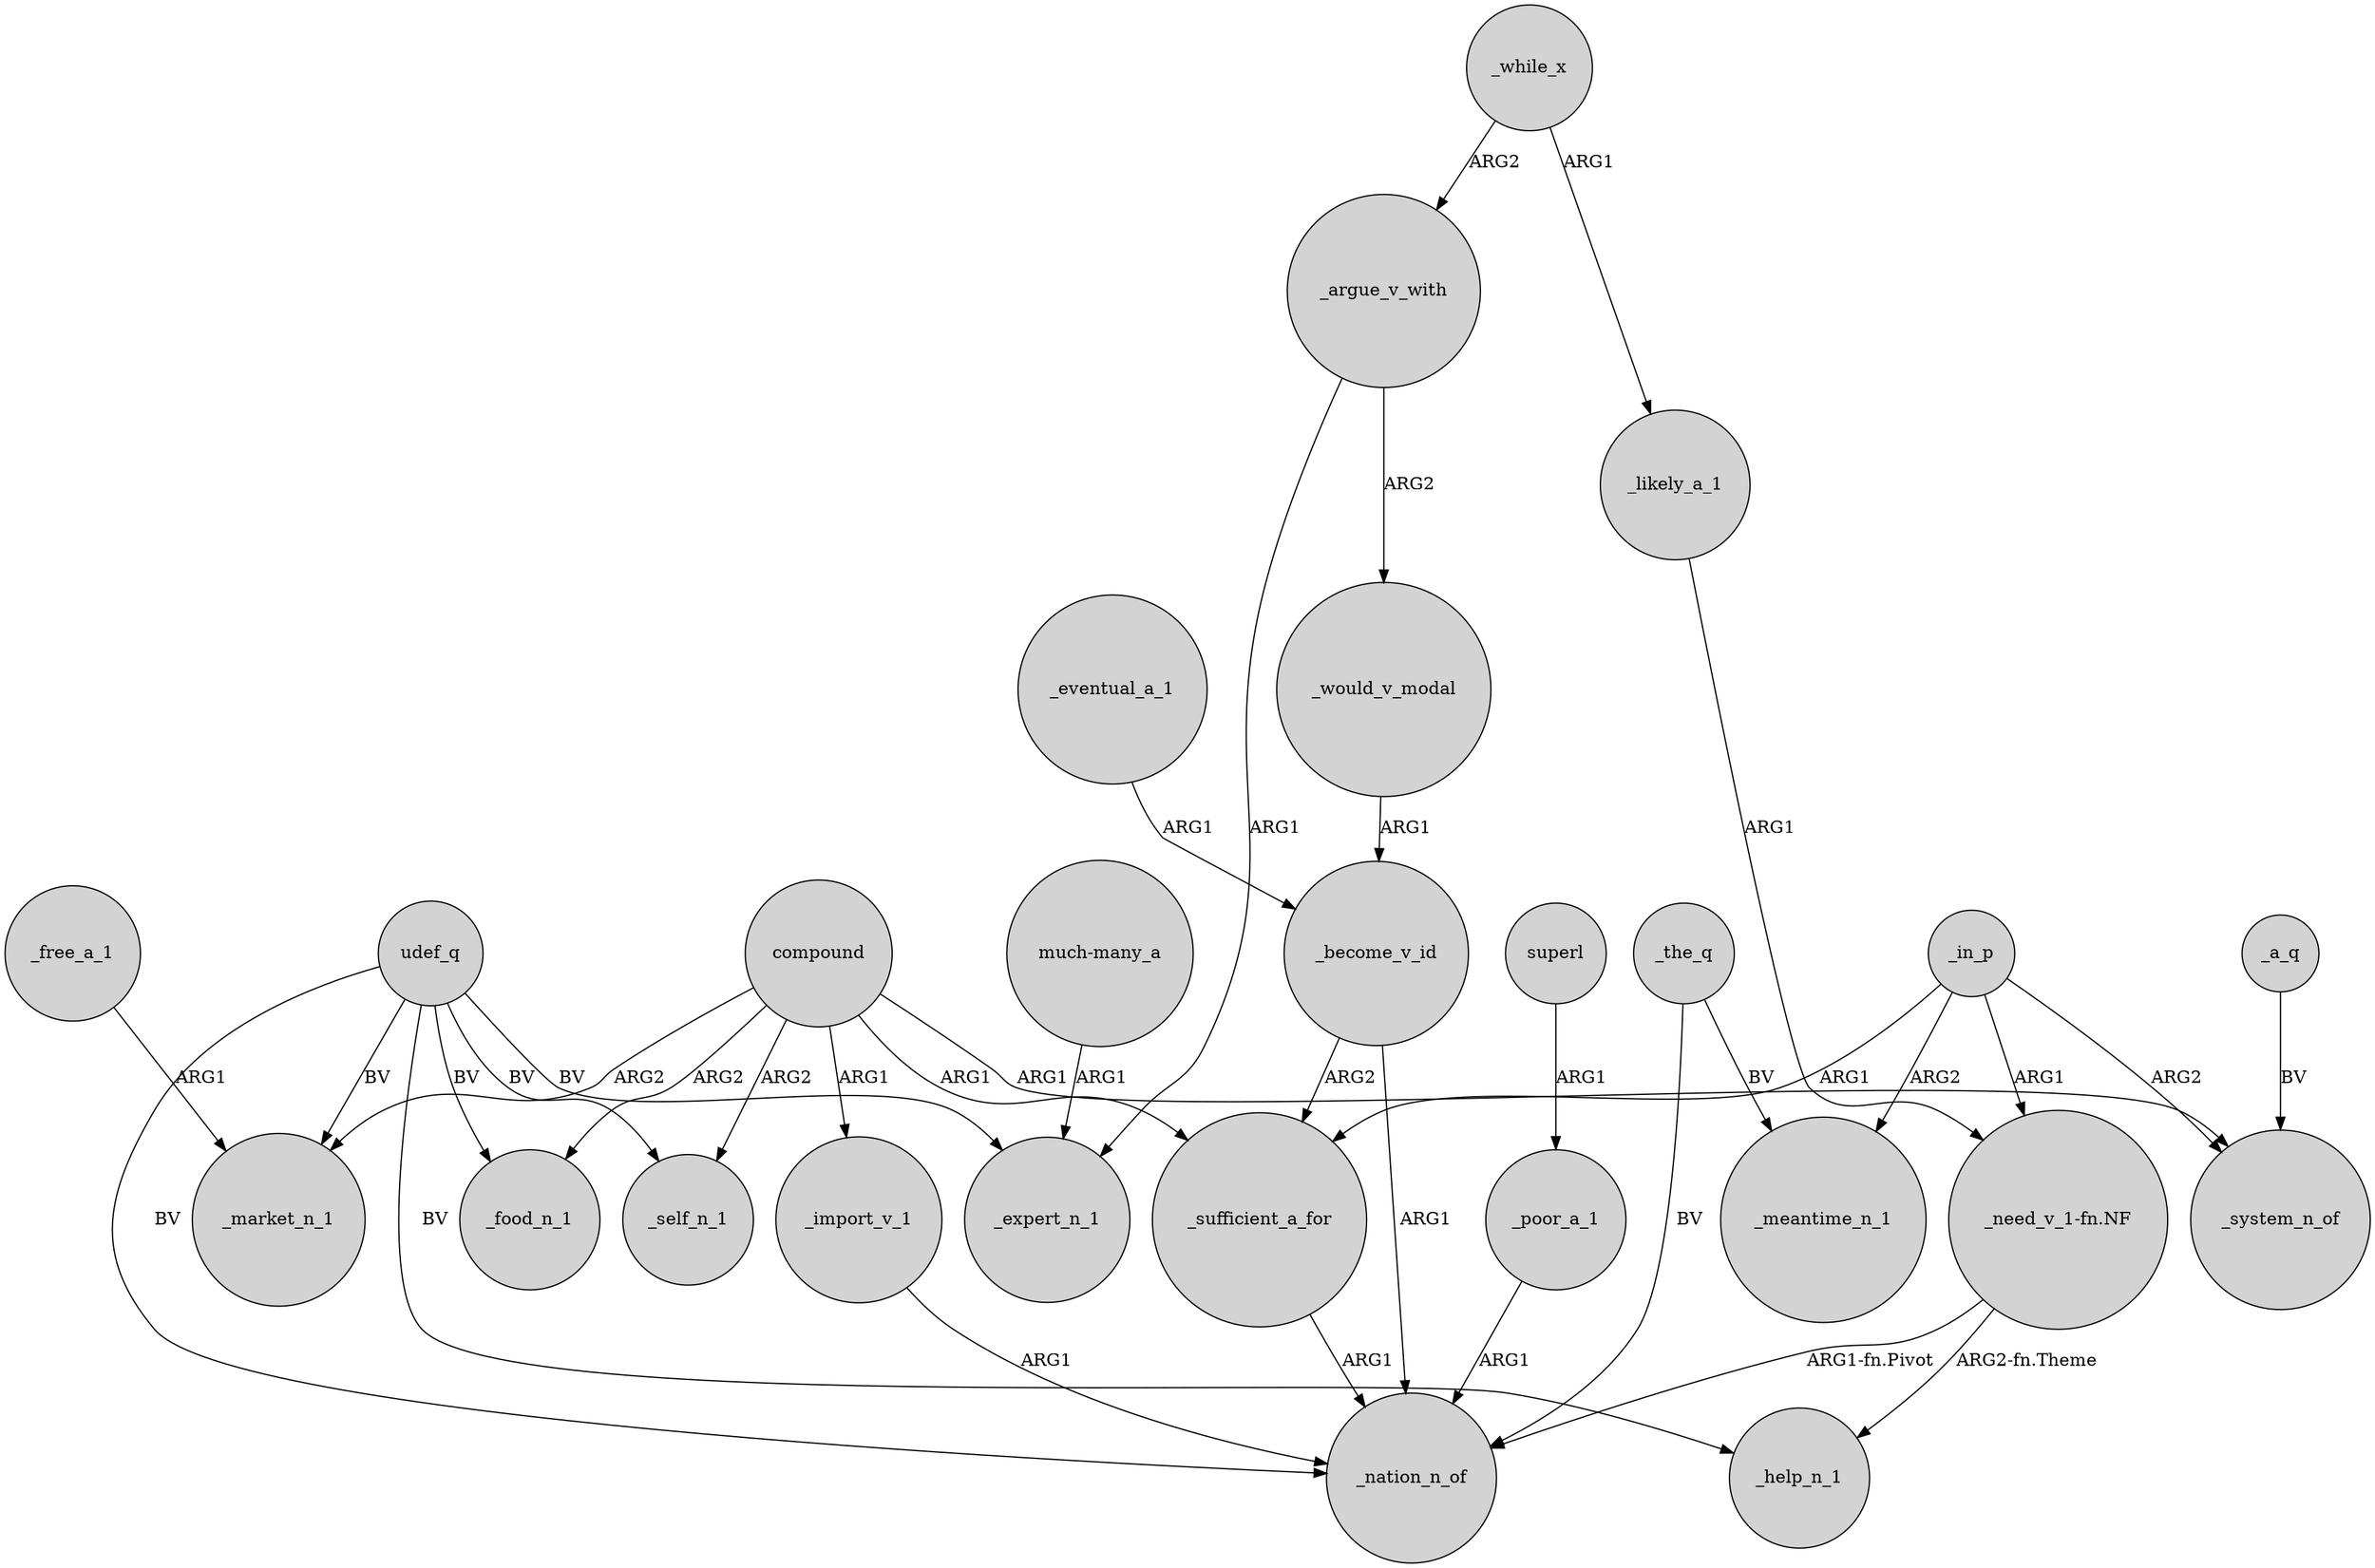 digraph {
	node [shape=circle style=filled]
	compound -> _market_n_1 [label=ARG2]
	compound -> _food_n_1 [label=ARG2]
	_would_v_modal -> _become_v_id [label=ARG1]
	compound -> _system_n_of [label=ARG1]
	superl -> _poor_a_1 [label=ARG1]
	_free_a_1 -> _market_n_1 [label=ARG1]
	_the_q -> _meantime_n_1 [label=BV]
	"much-many_a" -> _expert_n_1 [label=ARG1]
	"_need_v_1-fn.NF" -> _nation_n_of [label="ARG1-fn.Pivot"]
	udef_q -> _market_n_1 [label=BV]
	_become_v_id -> _nation_n_of [label=ARG1]
	udef_q -> _food_n_1 [label=BV]
	_while_x -> _argue_v_with [label=ARG2]
	"_need_v_1-fn.NF" -> _help_n_1 [label="ARG2-fn.Theme"]
	_argue_v_with -> _expert_n_1 [label=ARG1]
	_in_p -> _system_n_of [label=ARG2]
	_in_p -> _sufficient_a_for [label=ARG1]
	_eventual_a_1 -> _become_v_id [label=ARG1]
	_sufficient_a_for -> _nation_n_of [label=ARG1]
	_the_q -> _nation_n_of [label=BV]
	udef_q -> _expert_n_1 [label=BV]
	udef_q -> _nation_n_of [label=BV]
	_likely_a_1 -> "_need_v_1-fn.NF" [label=ARG1]
	_in_p -> "_need_v_1-fn.NF" [label=ARG1]
	udef_q -> _self_n_1 [label=BV]
	compound -> _import_v_1 [label=ARG1]
	_while_x -> _likely_a_1 [label=ARG1]
	compound -> _self_n_1 [label=ARG2]
	udef_q -> _help_n_1 [label=BV]
	_a_q -> _system_n_of [label=BV]
	compound -> _sufficient_a_for [label=ARG1]
	_become_v_id -> _sufficient_a_for [label=ARG2]
	_poor_a_1 -> _nation_n_of [label=ARG1]
	_import_v_1 -> _nation_n_of [label=ARG1]
	_argue_v_with -> _would_v_modal [label=ARG2]
	_in_p -> _meantime_n_1 [label=ARG2]
}
